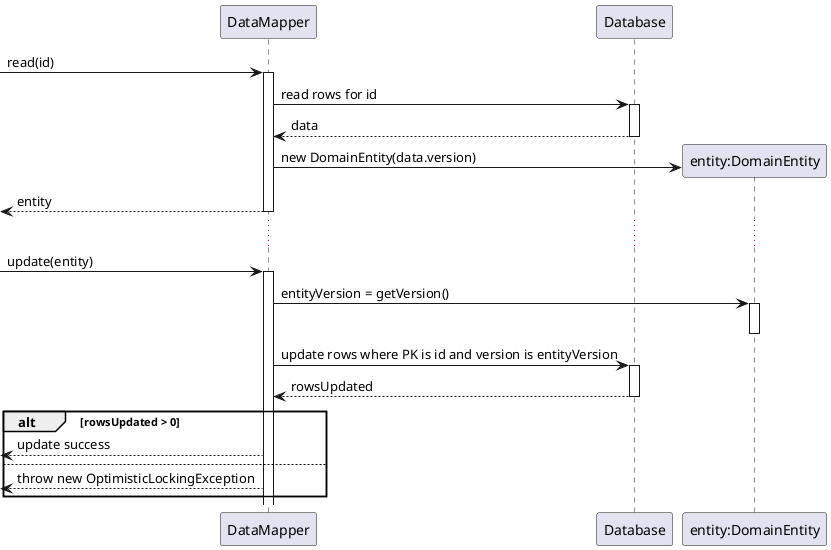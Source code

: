 @startuml optimistic locking

participant "DataMapper" as dm
participant "Database" as db
participant "entity:DomainEntity" as de


[-> dm: read(id)
activate dm
dm -> db: read rows for id
activate db
db --> dm: data
deactivate db
dm -> de **: new DomainEntity(data.version)
[<-- dm: entity  
deactivate dm

...

[-> dm: update(entity)
activate dm
dm -> de: entityVersion = getVersion()
activate de
deactivate de
dm -> db: update rows where PK is id and version is entityVersion
activate db
db --> dm: rowsUpdated
deactivate db
alt rowsUpdated > 0
  [<-- dm: update success
else
  [<-- dm: throw new OptimisticLockingException
end

@enduml